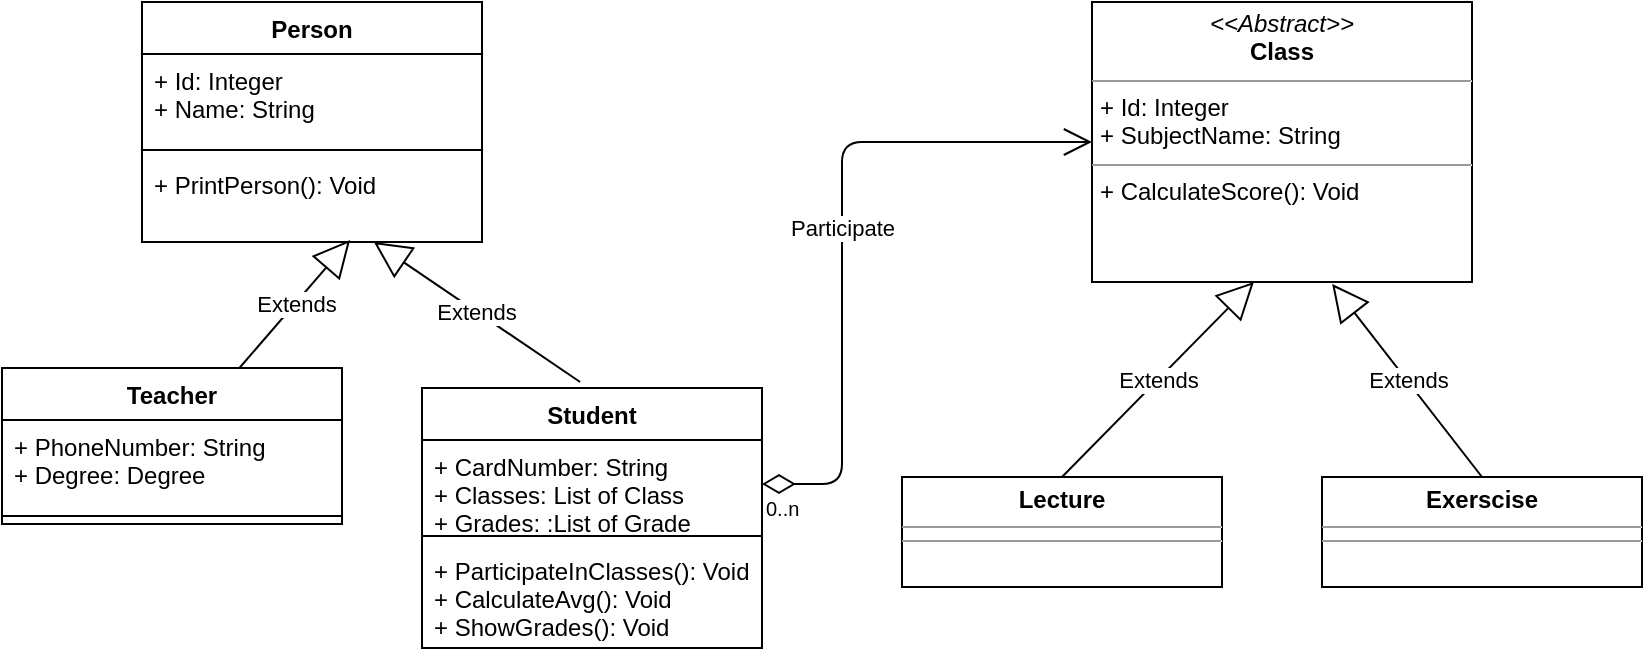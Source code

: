 <mxfile version="10.7.5" type="device"><diagram name="Page-1" id="c4acf3e9-155e-7222-9cf6-157b1a14988f"><mxGraphModel dx="1394" dy="715" grid="1" gridSize="10" guides="1" tooltips="1" connect="1" arrows="1" fold="1" page="1" pageScale="1" pageWidth="850" pageHeight="1100" background="#ffffff" math="0" shadow="0"><root><mxCell id="0"/><mxCell id="1" parent="0"/><mxCell id="EH7O5FYDBu75ExhwA-7w-10" value="Person&#10;" style="swimlane;fontStyle=1;align=center;verticalAlign=top;childLayout=stackLayout;horizontal=1;startSize=26;horizontalStack=0;resizeParent=1;resizeParentMax=0;resizeLast=0;collapsible=1;marginBottom=0;" parent="1" vertex="1"><mxGeometry x="90" y="30" width="170" height="120" as="geometry"/></mxCell><mxCell id="EH7O5FYDBu75ExhwA-7w-11" value="+ Id: Integer&#10;+ Name: String&#10;" style="text;strokeColor=none;fillColor=none;align=left;verticalAlign=top;spacingLeft=4;spacingRight=4;overflow=hidden;rotatable=0;points=[[0,0.5],[1,0.5]];portConstraint=eastwest;" parent="EH7O5FYDBu75ExhwA-7w-10" vertex="1"><mxGeometry y="26" width="170" height="44" as="geometry"/></mxCell><mxCell id="EH7O5FYDBu75ExhwA-7w-12" value="" style="line;strokeWidth=1;fillColor=none;align=left;verticalAlign=middle;spacingTop=-1;spacingLeft=3;spacingRight=3;rotatable=0;labelPosition=right;points=[];portConstraint=eastwest;" parent="EH7O5FYDBu75ExhwA-7w-10" vertex="1"><mxGeometry y="70" width="170" height="8" as="geometry"/></mxCell><mxCell id="EH7O5FYDBu75ExhwA-7w-13" value="+ PrintPerson(): Void" style="text;strokeColor=none;fillColor=none;align=left;verticalAlign=top;spacingLeft=4;spacingRight=4;overflow=hidden;rotatable=0;points=[[0,0.5],[1,0.5]];portConstraint=eastwest;" parent="EH7O5FYDBu75ExhwA-7w-10" vertex="1"><mxGeometry y="78" width="170" height="42" as="geometry"/></mxCell><mxCell id="EH7O5FYDBu75ExhwA-7w-18" value="Student" style="swimlane;fontStyle=1;align=center;verticalAlign=top;childLayout=stackLayout;horizontal=1;startSize=26;horizontalStack=0;resizeParent=1;resizeParentMax=0;resizeLast=0;collapsible=1;marginBottom=0;" parent="1" vertex="1"><mxGeometry x="230" y="223" width="170" height="130" as="geometry"/></mxCell><mxCell id="EH7O5FYDBu75ExhwA-7w-19" value="+ CardNumber: String&#10;+ Classes: List of Class&#10;+ Grades: :List of Grade&#10;" style="text;strokeColor=none;fillColor=none;align=left;verticalAlign=top;spacingLeft=4;spacingRight=4;overflow=hidden;rotatable=0;points=[[0,0.5],[1,0.5]];portConstraint=eastwest;" parent="EH7O5FYDBu75ExhwA-7w-18" vertex="1"><mxGeometry y="26" width="170" height="44" as="geometry"/></mxCell><mxCell id="EH7O5FYDBu75ExhwA-7w-20" value="" style="line;strokeWidth=1;fillColor=none;align=left;verticalAlign=middle;spacingTop=-1;spacingLeft=3;spacingRight=3;rotatable=0;labelPosition=right;points=[];portConstraint=eastwest;" parent="EH7O5FYDBu75ExhwA-7w-18" vertex="1"><mxGeometry y="70" width="170" height="8" as="geometry"/></mxCell><mxCell id="EH7O5FYDBu75ExhwA-7w-21" value="+ ParticipateInClasses(): Void&#10;+ CalculateAvg(): Void&#10;+ ShowGrades(): Void&#10;" style="text;strokeColor=none;fillColor=none;align=left;verticalAlign=top;spacingLeft=4;spacingRight=4;overflow=hidden;rotatable=0;points=[[0,0.5],[1,0.5]];portConstraint=eastwest;" parent="EH7O5FYDBu75ExhwA-7w-18" vertex="1"><mxGeometry y="78" width="170" height="52" as="geometry"/></mxCell><mxCell id="EH7O5FYDBu75ExhwA-7w-25" value="Teacher" style="swimlane;fontStyle=1;align=center;verticalAlign=top;childLayout=stackLayout;horizontal=1;startSize=26;horizontalStack=0;resizeParent=1;resizeParentMax=0;resizeLast=0;collapsible=1;marginBottom=0;" parent="1" vertex="1"><mxGeometry x="20" y="213" width="170" height="78" as="geometry"/></mxCell><mxCell id="EH7O5FYDBu75ExhwA-7w-26" value="+ PhoneNumber: String&#10;+ Degree: Degree&#10;" style="text;strokeColor=none;fillColor=none;align=left;verticalAlign=top;spacingLeft=4;spacingRight=4;overflow=hidden;rotatable=0;points=[[0,0.5],[1,0.5]];portConstraint=eastwest;" parent="EH7O5FYDBu75ExhwA-7w-25" vertex="1"><mxGeometry y="26" width="170" height="44" as="geometry"/></mxCell><mxCell id="EH7O5FYDBu75ExhwA-7w-27" value="" style="line;strokeWidth=1;fillColor=none;align=left;verticalAlign=middle;spacingTop=-1;spacingLeft=3;spacingRight=3;rotatable=0;labelPosition=right;points=[];portConstraint=eastwest;" parent="EH7O5FYDBu75ExhwA-7w-25" vertex="1"><mxGeometry y="70" width="170" height="8" as="geometry"/></mxCell><mxCell id="EH7O5FYDBu75ExhwA-7w-29" value="Extends" style="endArrow=block;endSize=16;endFill=0;html=1;exitX=0.465;exitY=-0.023;exitDx=0;exitDy=0;exitPerimeter=0;" parent="1" source="EH7O5FYDBu75ExhwA-7w-18" target="EH7O5FYDBu75ExhwA-7w-13" edge="1"><mxGeometry width="160" relative="1" as="geometry"><mxPoint x="20" y="410" as="sourcePoint"/><mxPoint x="180" y="410" as="targetPoint"/></mxGeometry></mxCell><mxCell id="EH7O5FYDBu75ExhwA-7w-30" value="Extends" style="endArrow=block;endSize=16;endFill=0;html=1;entryX=0.612;entryY=0.976;entryDx=0;entryDy=0;entryPerimeter=0;" parent="1" source="EH7O5FYDBu75ExhwA-7w-25" target="EH7O5FYDBu75ExhwA-7w-13" edge="1"><mxGeometry width="160" relative="1" as="geometry"><mxPoint x="20" y="410" as="sourcePoint"/><mxPoint x="180" y="410" as="targetPoint"/></mxGeometry></mxCell><mxCell id="EH7O5FYDBu75ExhwA-7w-35" value="&lt;p style=&quot;margin: 0px ; margin-top: 4px ; text-align: center&quot;&gt;&lt;i&gt;&amp;lt;&amp;lt;Abstract&amp;gt;&amp;gt;&lt;/i&gt;&lt;br&gt;&lt;b&gt;Class&lt;/b&gt;&lt;/p&gt;&lt;hr size=&quot;1&quot;&gt;&lt;p style=&quot;margin: 0px ; margin-left: 4px&quot;&gt;+ Id: Integer&lt;br&gt;+ SubjectName: String&lt;br&gt;&lt;/p&gt;&lt;hr size=&quot;1&quot;&gt;&lt;p style=&quot;margin: 0px ; margin-left: 4px&quot;&gt;+ CalculateScore(): Void&lt;br&gt;&lt;/p&gt;" style="verticalAlign=top;align=left;overflow=fill;fontSize=12;fontFamily=Helvetica;html=1;" parent="1" vertex="1"><mxGeometry x="565" y="30" width="190" height="140" as="geometry"/></mxCell><mxCell id="EH7O5FYDBu75ExhwA-7w-36" value="&lt;p style=&quot;margin: 0px ; margin-top: 4px ; text-align: center&quot;&gt;&lt;b&gt;Lecture&lt;/b&gt;&lt;br&gt;&lt;/p&gt;&lt;hr size=&quot;1&quot;&gt;&lt;hr size=&quot;1&quot;&gt;" style="verticalAlign=top;align=left;overflow=fill;fontSize=12;fontFamily=Helvetica;html=1;" parent="1" vertex="1"><mxGeometry x="470" y="267.5" width="160" height="55" as="geometry"/></mxCell><mxCell id="EH7O5FYDBu75ExhwA-7w-42" value="&lt;p style=&quot;margin: 0px ; margin-top: 4px ; text-align: center&quot;&gt;&lt;b&gt;Exerscise&lt;/b&gt;&lt;br&gt;&lt;/p&gt;&lt;hr size=&quot;1&quot;&gt;&lt;hr size=&quot;1&quot;&gt;" style="verticalAlign=top;align=left;overflow=fill;fontSize=12;fontFamily=Helvetica;html=1;" parent="1" vertex="1"><mxGeometry x="680" y="267.5" width="160" height="55" as="geometry"/></mxCell><mxCell id="EH7O5FYDBu75ExhwA-7w-44" value="Extends" style="endArrow=block;endSize=16;endFill=0;html=1;entryX=0.426;entryY=1;entryDx=0;entryDy=0;entryPerimeter=0;exitX=0.5;exitY=0;exitDx=0;exitDy=0;" parent="1" source="EH7O5FYDBu75ExhwA-7w-36" target="EH7O5FYDBu75ExhwA-7w-35" edge="1"><mxGeometry width="160" relative="1" as="geometry"><mxPoint x="470" y="270" as="sourcePoint"/><mxPoint x="630" y="270" as="targetPoint"/></mxGeometry></mxCell><mxCell id="EH7O5FYDBu75ExhwA-7w-45" value="Extends" style="endArrow=block;endSize=16;endFill=0;html=1;entryX=0.632;entryY=1.007;entryDx=0;entryDy=0;entryPerimeter=0;exitX=0.5;exitY=0;exitDx=0;exitDy=0;" parent="1" source="EH7O5FYDBu75ExhwA-7w-42" target="EH7O5FYDBu75ExhwA-7w-35" edge="1"><mxGeometry width="160" relative="1" as="geometry"><mxPoint x="470" y="270" as="sourcePoint"/><mxPoint x="630" y="270" as="targetPoint"/></mxGeometry></mxCell><mxCell id="yGdMhENHVMsYyWSrRmyn-1" value="&lt;div&gt;Participate&lt;/div&gt;" style="endArrow=open;html=1;endSize=12;startArrow=diamondThin;startSize=14;startFill=0;edgeStyle=orthogonalEdgeStyle;exitX=1;exitY=0.5;exitDx=0;exitDy=0;entryX=0;entryY=0.5;entryDx=0;entryDy=0;" parent="1" source="EH7O5FYDBu75ExhwA-7w-19" target="EH7O5FYDBu75ExhwA-7w-35" edge="1"><mxGeometry relative="1" as="geometry"><mxPoint x="20" y="370" as="sourcePoint"/><mxPoint x="180" y="370" as="targetPoint"/><Array as="points"><mxPoint x="440" y="271"/><mxPoint x="440" y="100"/></Array></mxGeometry></mxCell><mxCell id="yGdMhENHVMsYyWSrRmyn-2" value="0..n" style="resizable=0;html=1;align=left;verticalAlign=top;labelBackgroundColor=#ffffff;fontSize=10;" parent="yGdMhENHVMsYyWSrRmyn-1" connectable="0" vertex="1"><mxGeometry x="-1" relative="1" as="geometry"/></mxCell><mxCell id="yGdMhENHVMsYyWSrRmyn-3" value="" style="resizable=0;html=1;align=right;verticalAlign=top;labelBackgroundColor=#ffffff;fontSize=10;" parent="yGdMhENHVMsYyWSrRmyn-1" connectable="0" vertex="1"><mxGeometry x="1" relative="1" as="geometry"/></mxCell></root></mxGraphModel></diagram></mxfile>